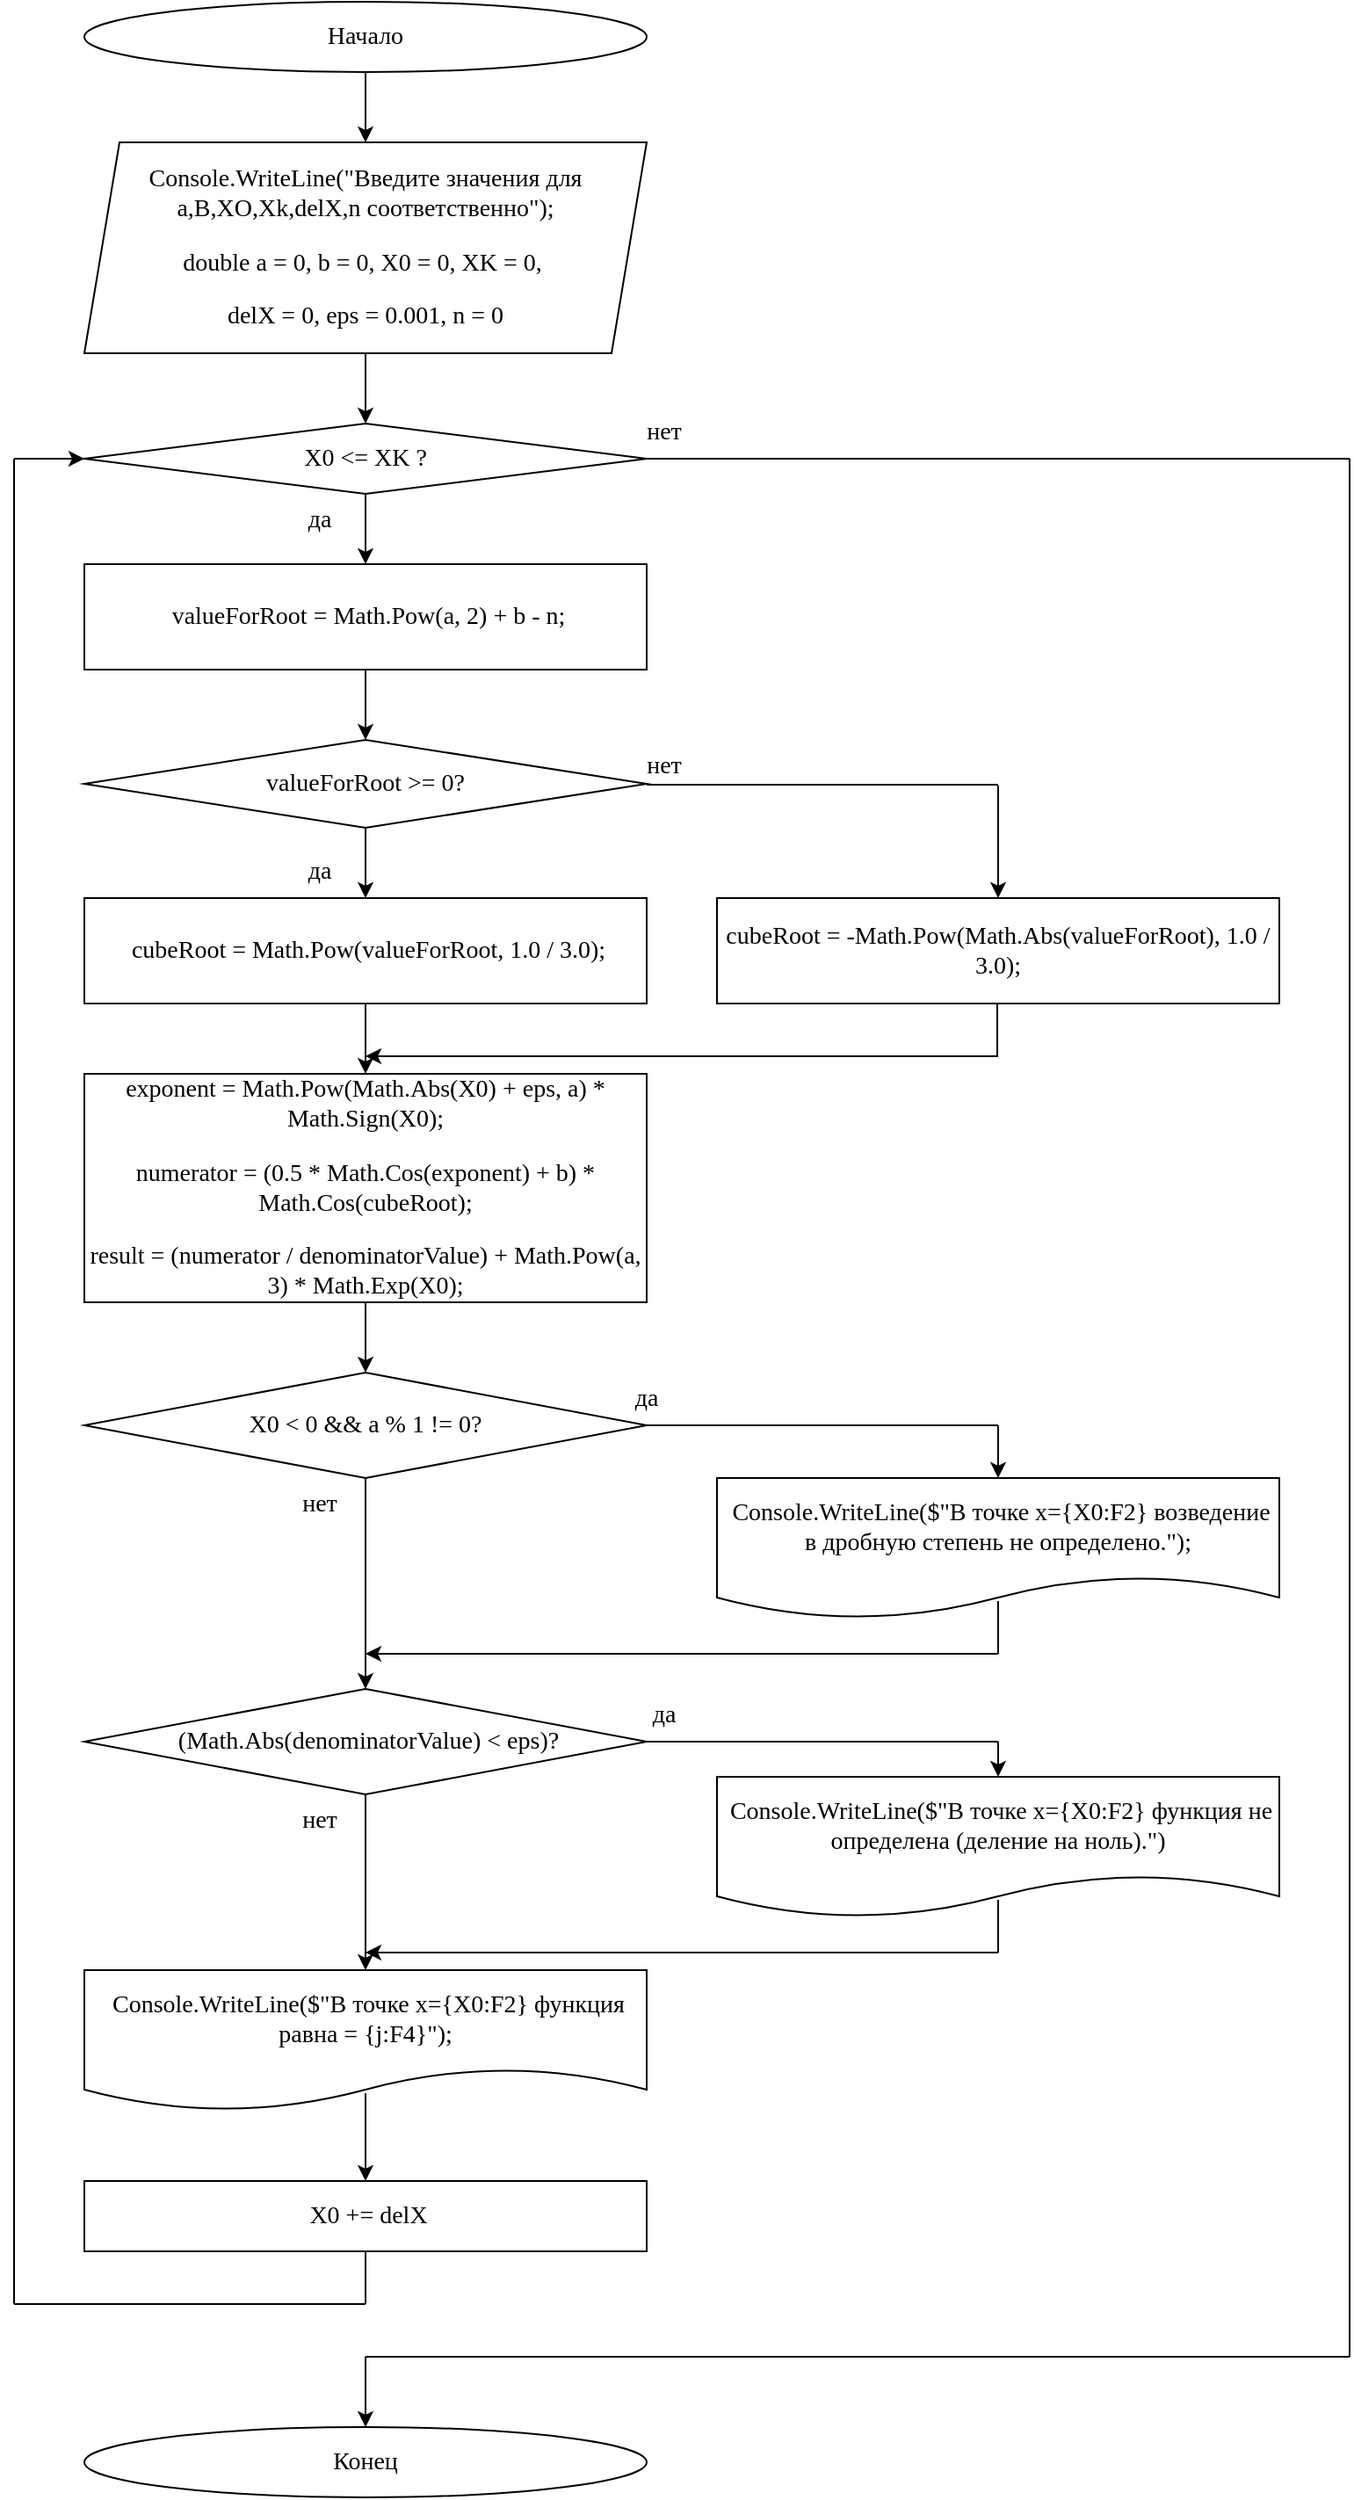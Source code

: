 <mxfile version="26.1.1">
  <diagram name="Страница — 1" id="DdyoLKUv60fv7VQdcR84">
    <mxGraphModel dx="1434" dy="791" grid="1" gridSize="10" guides="1" tooltips="1" connect="1" arrows="1" fold="1" page="1" pageScale="1" pageWidth="827" pageHeight="1169" math="0" shadow="0">
      <root>
        <mxCell id="0" />
        <mxCell id="1" parent="0" />
        <mxCell id="n1xbQwnH4i2rBIVr2vaq-2" value="" style="edgeStyle=orthogonalEdgeStyle;rounded=0;orthogonalLoop=1;jettySize=auto;html=1;fontFamily=Times New Roman;fontSize=14;" parent="1" source="bnACumZAh6A-GPEMyJIv-1" target="bnACumZAh6A-GPEMyJIv-15" edge="1">
          <mxGeometry relative="1" as="geometry" />
        </mxCell>
        <mxCell id="bnACumZAh6A-GPEMyJIv-1" value="Начало" style="ellipse;whiteSpace=wrap;html=1;fontFamily=Times New Roman;fontSize=14;" parent="1" vertex="1">
          <mxGeometry x="280" y="280" width="320" height="40" as="geometry" />
        </mxCell>
        <mxCell id="bnACumZAh6A-GPEMyJIv-15" value="&lt;p class=&quot;MsoNormal&quot;&gt;&lt;span style=&quot;background: rgb(255, 255, 255);&quot;&gt;Console&lt;/span&gt;&lt;span style=&quot;background: rgb(255, 255, 255);&quot;&gt;.WriteLine(&lt;/span&gt;&lt;span style=&quot;background: rgb(255, 255, 255);&quot;&gt;&quot;Введите значения для a,B,XO,Xk,delX,n соответственно&quot;&lt;/span&gt;&lt;span style=&quot;background: rgb(255, 255, 255);&quot;&gt;);&lt;/span&gt;&lt;/p&gt;&lt;p class=&quot;MsoNormal&quot;&gt;&lt;span style=&quot;color: light-dark(rgb(0, 0, 0), rgb(255, 255, 255)); background: rgb(255, 255, 255);&quot;&gt;double&lt;/span&gt;&lt;span style=&quot;color: light-dark(rgb(0, 0, 0), rgb(255, 255, 255)); background: rgb(255, 255, 255);&quot;&gt;&amp;nbsp;a = 0, b = 0, X0 = 0, XK = 0,&amp;nbsp;&lt;/span&gt;&lt;/p&gt;&lt;p class=&quot;MsoNormal&quot;&gt;&lt;span style=&quot;color: light-dark(rgb(0, 0, 0), rgb(255, 255, 255)); background: rgb(255, 255, 255);&quot;&gt;delX = 0, eps = 0.001, n = 0&lt;/span&gt;&lt;/p&gt;" style="shape=parallelogram;perimeter=parallelogramPerimeter;whiteSpace=wrap;html=1;fixedSize=1;fontFamily=Times New Roman;fontSize=14;" parent="1" vertex="1">
          <mxGeometry x="280" y="360" width="320" height="120" as="geometry" />
        </mxCell>
        <mxCell id="3u93coA4F01fra3XvXcx-12" value="" style="edgeStyle=orthogonalEdgeStyle;rounded=0;orthogonalLoop=1;jettySize=auto;html=1;fontFamily=Times New Roman;fontSize=14;" parent="1" source="bnACumZAh6A-GPEMyJIv-21" target="3u93coA4F01fra3XvXcx-2" edge="1">
          <mxGeometry relative="1" as="geometry" />
        </mxCell>
        <mxCell id="bnACumZAh6A-GPEMyJIv-21" value="X0 &amp;lt;= XK ?" style="rhombus;whiteSpace=wrap;html=1;fontFamily=Times New Roman;fontSize=14;" parent="1" vertex="1">
          <mxGeometry x="280" y="520" width="320" height="40" as="geometry" />
        </mxCell>
        <mxCell id="obwopDodG0SqcmIw1uLM-30" value="" style="edgeStyle=orthogonalEdgeStyle;rounded=0;orthogonalLoop=1;jettySize=auto;html=1;fontFamily=Times New Roman;fontSize=14;" parent="1" source="bnACumZAh6A-GPEMyJIv-23" target="obwopDodG0SqcmIw1uLM-24" edge="1">
          <mxGeometry relative="1" as="geometry" />
        </mxCell>
        <mxCell id="bnACumZAh6A-GPEMyJIv-23" value="&lt;p class=&quot;MsoNormal&quot;&gt;exponent = Math.Pow(Math.Abs(X0) + eps, a) * Math.Sign(X0);&lt;/p&gt;&lt;p class=&quot;MsoNormal&quot;&gt;numerator = (0.5 * Math.Cos(exponent) + b) * Math.Cos(cubeRoot);&lt;/p&gt;&lt;p class=&quot;MsoNormal&quot;&gt;result = (numerator / denominatorValue) + Math.Pow(a, 3) * Math.Exp(X0);&lt;/p&gt;" style="rounded=0;whiteSpace=wrap;html=1;fontFamily=Times New Roman;fontSize=14;" parent="1" vertex="1">
          <mxGeometry x="280" y="890" width="320" height="130" as="geometry" />
        </mxCell>
        <mxCell id="bnACumZAh6A-GPEMyJIv-29" value="&lt;p class=&quot;MsoNormal&quot;&gt;&lt;font&gt;&lt;span style=&quot;background: rgb(255, 255, 255);&quot;&gt;&amp;nbsp;&lt;/span&gt;&lt;span style=&quot;background: rgb(255, 255, 255);&quot;&gt;Console&lt;/span&gt;&lt;span style=&quot;background: rgb(255, 255, 255);&quot;&gt;.WriteLine(&lt;/span&gt;&lt;span style=&quot;background: rgb(255, 255, 255);&quot;&gt;$&quot;В точке x=&lt;/span&gt;&lt;span style=&quot;background: rgb(255, 255, 255);&quot;&gt;{X0:&lt;/span&gt;&lt;span style=&quot;background: rgb(255, 255, 255);&quot;&gt;F2&lt;/span&gt;&lt;span style=&quot;background: rgb(255, 255, 255);&quot;&gt;}&lt;/span&gt;&lt;span style=&quot;background: rgb(255, 255, 255);&quot;&gt;&amp;nbsp;функция равна = &lt;/span&gt;&lt;span style=&quot;background: rgb(255, 255, 255);&quot;&gt;{j:&lt;/span&gt;&lt;span style=&quot;background: rgb(255, 255, 255);&quot;&gt;F4&lt;/span&gt;&lt;span style=&quot;background: rgb(255, 255, 255);&quot;&gt;}&lt;/span&gt;&lt;span style=&quot;background: rgb(255, 255, 255);&quot;&gt;&quot;&lt;/span&gt;&lt;span style=&quot;background: rgb(255, 255, 255);&quot;&gt;);&lt;/span&gt;&lt;/font&gt;&lt;span style=&quot;background: rgb(255, 255, 255);&quot;&gt;&lt;/span&gt;&lt;/p&gt;" style="shape=document;whiteSpace=wrap;html=1;boundedLbl=1;fontFamily=Times New Roman;fontSize=14;" parent="1" vertex="1">
          <mxGeometry x="280" y="1400" width="320" height="80" as="geometry" />
        </mxCell>
        <mxCell id="bnACumZAh6A-GPEMyJIv-33" value="&lt;font&gt;&amp;nbsp;X0 += delX&lt;/font&gt;" style="rounded=0;whiteSpace=wrap;html=1;fontFamily=Times New Roman;fontSize=14;" parent="1" vertex="1">
          <mxGeometry x="280" y="1520" width="320" height="40" as="geometry" />
        </mxCell>
        <mxCell id="bnACumZAh6A-GPEMyJIv-46" value="&lt;font&gt;Конец&lt;/font&gt;" style="ellipse;whiteSpace=wrap;html=1;fontFamily=Times New Roman;fontSize=14;" parent="1" vertex="1">
          <mxGeometry x="280" y="1660" width="320" height="40" as="geometry" />
        </mxCell>
        <mxCell id="3u93coA4F01fra3XvXcx-13" value="" style="edgeStyle=orthogonalEdgeStyle;rounded=0;orthogonalLoop=1;jettySize=auto;html=1;fontFamily=Times New Roman;fontSize=14;" parent="1" source="3u93coA4F01fra3XvXcx-2" target="3u93coA4F01fra3XvXcx-3" edge="1">
          <mxGeometry relative="1" as="geometry" />
        </mxCell>
        <mxCell id="3u93coA4F01fra3XvXcx-2" value="&lt;div&gt;&amp;nbsp;valueForRoot = Math.Pow(a, 2) + b - n;&lt;/div&gt;" style="rounded=0;whiteSpace=wrap;html=1;fontFamily=Times New Roman;fontSize=14;" parent="1" vertex="1">
          <mxGeometry x="280" y="600" width="320" height="60" as="geometry" />
        </mxCell>
        <mxCell id="3u93coA4F01fra3XvXcx-14" value="" style="edgeStyle=orthogonalEdgeStyle;rounded=0;orthogonalLoop=1;jettySize=auto;html=1;fontFamily=Times New Roman;fontSize=14;" parent="1" source="3u93coA4F01fra3XvXcx-3" target="3u93coA4F01fra3XvXcx-4" edge="1">
          <mxGeometry relative="1" as="geometry" />
        </mxCell>
        <mxCell id="3u93coA4F01fra3XvXcx-3" value="valueForRoot &amp;gt;= 0?" style="rhombus;whiteSpace=wrap;html=1;fontFamily=Times New Roman;fontSize=14;" parent="1" vertex="1">
          <mxGeometry x="280" y="700" width="320" height="50" as="geometry" />
        </mxCell>
        <mxCell id="3u93coA4F01fra3XvXcx-4" value="&amp;nbsp;cubeRoot = Math.Pow(valueForRoot, 1.0 / 3.0);" style="rounded=0;whiteSpace=wrap;html=1;fontFamily=Times New Roman;fontSize=14;" parent="1" vertex="1">
          <mxGeometry x="280" y="790" width="320" height="60" as="geometry" />
        </mxCell>
        <mxCell id="3u93coA4F01fra3XvXcx-5" value="" style="endArrow=none;html=1;rounded=0;fontFamily=Times New Roman;fontSize=14;" parent="1" edge="1">
          <mxGeometry width="50" height="50" relative="1" as="geometry">
            <mxPoint x="600" y="725.5" as="sourcePoint" />
            <mxPoint x="800" y="725.5" as="targetPoint" />
            <Array as="points">
              <mxPoint x="700" y="725.5" />
            </Array>
          </mxGeometry>
        </mxCell>
        <mxCell id="3u93coA4F01fra3XvXcx-6" value="cubeRoot = -Math.Pow(Math.Abs(valueForRoot), 1.0 / 3.0);" style="rounded=0;whiteSpace=wrap;html=1;fontFamily=Times New Roman;fontSize=14;" parent="1" vertex="1">
          <mxGeometry x="640" y="790" width="320" height="60" as="geometry" />
        </mxCell>
        <mxCell id="3u93coA4F01fra3XvXcx-8" value="" style="endArrow=none;html=1;rounded=0;fontFamily=Times New Roman;fontSize=14;" parent="1" edge="1">
          <mxGeometry width="50" height="50" relative="1" as="geometry">
            <mxPoint x="799.5" y="880" as="sourcePoint" />
            <mxPoint x="799.5" y="850" as="targetPoint" />
          </mxGeometry>
        </mxCell>
        <mxCell id="3u93coA4F01fra3XvXcx-22" value="" style="endArrow=classic;html=1;rounded=0;entryX=0;entryY=0.5;entryDx=0;entryDy=0;fontFamily=Times New Roman;fontSize=14;" parent="1" target="bnACumZAh6A-GPEMyJIv-21" edge="1">
          <mxGeometry width="50" height="50" relative="1" as="geometry">
            <mxPoint x="240" y="540" as="sourcePoint" />
            <mxPoint x="290" y="490" as="targetPoint" />
          </mxGeometry>
        </mxCell>
        <mxCell id="3u93coA4F01fra3XvXcx-29" value="&lt;font&gt;нет&lt;/font&gt;" style="text;html=1;align=center;verticalAlign=middle;whiteSpace=wrap;rounded=0;fontFamily=Times New Roman;fontSize=14;" parent="1" vertex="1">
          <mxGeometry x="580" y="510" width="60" height="30" as="geometry" />
        </mxCell>
        <mxCell id="3u93coA4F01fra3XvXcx-30" value="&lt;font&gt;да&lt;/font&gt;" style="text;html=1;align=center;verticalAlign=middle;whiteSpace=wrap;rounded=0;fontFamily=Times New Roman;fontSize=14;" parent="1" vertex="1">
          <mxGeometry x="384" y="560" width="60" height="30" as="geometry" />
        </mxCell>
        <mxCell id="3u93coA4F01fra3XvXcx-31" value="&lt;font&gt;нет&lt;/font&gt;" style="text;html=1;align=center;verticalAlign=middle;whiteSpace=wrap;rounded=0;fontFamily=Times New Roman;fontSize=14;" parent="1" vertex="1">
          <mxGeometry x="580" y="700" width="60" height="30" as="geometry" />
        </mxCell>
        <mxCell id="3u93coA4F01fra3XvXcx-32" value="&lt;font&gt;да&lt;/font&gt;" style="text;html=1;align=center;verticalAlign=middle;whiteSpace=wrap;rounded=0;fontFamily=Times New Roman;fontSize=14;" parent="1" vertex="1">
          <mxGeometry x="384" y="760" width="60" height="30" as="geometry" />
        </mxCell>
        <mxCell id="n1xbQwnH4i2rBIVr2vaq-4" value="" style="endArrow=classic;html=1;rounded=0;entryX=0.5;entryY=0;entryDx=0;entryDy=0;fontFamily=Times New Roman;fontSize=14;" parent="1" target="bnACumZAh6A-GPEMyJIv-21" edge="1">
          <mxGeometry width="50" height="50" relative="1" as="geometry">
            <mxPoint x="440" y="480" as="sourcePoint" />
            <mxPoint x="490" y="430" as="targetPoint" />
          </mxGeometry>
        </mxCell>
        <mxCell id="n1xbQwnH4i2rBIVr2vaq-10" value="&lt;p class=&quot;MsoNormal&quot;&gt;&lt;span style=&quot;background-color: rgb(255, 255, 255);&quot;&gt;&amp;nbsp;Console.WriteLine($&quot;В точке x={X0:F2} функция не определена (деление на ноль).&quot;)&lt;/span&gt;&lt;/p&gt;" style="shape=document;whiteSpace=wrap;html=1;boundedLbl=1;fontFamily=Times New Roman;fontSize=14;" parent="1" vertex="1">
          <mxGeometry x="640" y="1290" width="320" height="80" as="geometry" />
        </mxCell>
        <mxCell id="n1xbQwnH4i2rBIVr2vaq-12" value="" style="endArrow=classic;html=1;rounded=0;fontFamily=Times New Roman;fontSize=14;" parent="1" edge="1">
          <mxGeometry width="50" height="50" relative="1" as="geometry">
            <mxPoint x="800" y="880" as="sourcePoint" />
            <mxPoint x="440" y="880" as="targetPoint" />
          </mxGeometry>
        </mxCell>
        <mxCell id="n1xbQwnH4i2rBIVr2vaq-33" value="" style="endArrow=none;html=1;rounded=0;fontFamily=Times New Roman;fontSize=14;" parent="1" edge="1">
          <mxGeometry width="50" height="50" relative="1" as="geometry">
            <mxPoint x="600" y="540" as="sourcePoint" />
            <mxPoint x="1000" y="540" as="targetPoint" />
          </mxGeometry>
        </mxCell>
        <mxCell id="obwopDodG0SqcmIw1uLM-1" value="&amp;nbsp;(Math.Abs(denominatorValue) &amp;lt; eps)?" style="rhombus;whiteSpace=wrap;html=1;fontFamily=Times New Roman;fontSize=14;" parent="1" vertex="1">
          <mxGeometry x="280" y="1240" width="320" height="60" as="geometry" />
        </mxCell>
        <mxCell id="obwopDodG0SqcmIw1uLM-29" value="" style="edgeStyle=orthogonalEdgeStyle;rounded=0;orthogonalLoop=1;jettySize=auto;html=1;fontFamily=Times New Roman;fontSize=14;" parent="1" source="obwopDodG0SqcmIw1uLM-24" target="obwopDodG0SqcmIw1uLM-1" edge="1">
          <mxGeometry relative="1" as="geometry" />
        </mxCell>
        <mxCell id="obwopDodG0SqcmIw1uLM-24" value="X0 &amp;lt; 0 &amp;amp;&amp;amp; a % 1 != 0?" style="rhombus;whiteSpace=wrap;html=1;fontFamily=Times New Roman;fontSize=14;" parent="1" vertex="1">
          <mxGeometry x="280" y="1060" width="320" height="60" as="geometry" />
        </mxCell>
        <mxCell id="obwopDodG0SqcmIw1uLM-25" value="&lt;p class=&quot;MsoNormal&quot;&gt;&lt;span style=&quot;background-color: rgb(255, 255, 255);&quot;&gt;&amp;nbsp;Console.WriteLine($&quot;В точке x={X0:F2} возведение в дробную степень не определено.&quot;);&lt;/span&gt;&lt;/p&gt;" style="shape=document;whiteSpace=wrap;html=1;boundedLbl=1;fontFamily=Times New Roman;fontSize=14;" parent="1" vertex="1">
          <mxGeometry x="640" y="1120" width="320" height="80" as="geometry" />
        </mxCell>
        <mxCell id="obwopDodG0SqcmIw1uLM-26" value="" style="endArrow=none;html=1;rounded=0;fontFamily=Times New Roman;fontSize=14;" parent="1" edge="1">
          <mxGeometry width="50" height="50" relative="1" as="geometry">
            <mxPoint x="600" y="1090" as="sourcePoint" />
            <mxPoint x="800" y="1090" as="targetPoint" />
            <Array as="points">
              <mxPoint x="700" y="1090" />
            </Array>
          </mxGeometry>
        </mxCell>
        <mxCell id="obwopDodG0SqcmIw1uLM-31" value="" style="endArrow=classic;html=1;rounded=0;fontFamily=Times New Roman;fontSize=14;" parent="1" edge="1">
          <mxGeometry width="50" height="50" relative="1" as="geometry">
            <mxPoint x="800" y="1220" as="sourcePoint" />
            <mxPoint x="440" y="1220" as="targetPoint" />
          </mxGeometry>
        </mxCell>
        <mxCell id="obwopDodG0SqcmIw1uLM-48" value="да" style="text;html=1;align=center;verticalAlign=middle;whiteSpace=wrap;rounded=0;fontFamily=Times New Roman;fontSize=14;" parent="1" vertex="1">
          <mxGeometry x="570" y="1060" width="60" height="30" as="geometry" />
        </mxCell>
        <mxCell id="obwopDodG0SqcmIw1uLM-49" value="нет" style="text;html=1;align=center;verticalAlign=middle;whiteSpace=wrap;rounded=0;fontFamily=Times New Roman;fontSize=14;" parent="1" vertex="1">
          <mxGeometry x="384" y="1120" width="60" height="30" as="geometry" />
        </mxCell>
        <mxCell id="obwopDodG0SqcmIw1uLM-50" value="да" style="text;html=1;align=center;verticalAlign=middle;whiteSpace=wrap;rounded=0;fontFamily=Times New Roman;fontSize=14;" parent="1" vertex="1">
          <mxGeometry x="580" y="1240" width="60" height="30" as="geometry" />
        </mxCell>
        <mxCell id="obwopDodG0SqcmIw1uLM-51" value="нет" style="text;html=1;align=center;verticalAlign=middle;whiteSpace=wrap;rounded=0;fontFamily=Times New Roman;fontSize=14;" parent="1" vertex="1">
          <mxGeometry x="384" y="1300" width="60" height="30" as="geometry" />
        </mxCell>
        <mxCell id="QnjXESrNDZajvRV2NB1a-2" value="" style="endArrow=classic;html=1;rounded=0;entryX=0.5;entryY=0;entryDx=0;entryDy=0;" edge="1" parent="1" target="obwopDodG0SqcmIw1uLM-25">
          <mxGeometry width="50" height="50" relative="1" as="geometry">
            <mxPoint x="800" y="1090" as="sourcePoint" />
            <mxPoint x="850" y="1050" as="targetPoint" />
          </mxGeometry>
        </mxCell>
        <mxCell id="QnjXESrNDZajvRV2NB1a-3" value="" style="endArrow=classic;html=1;rounded=0;entryX=0.5;entryY=0;entryDx=0;entryDy=0;" edge="1" parent="1" target="3u93coA4F01fra3XvXcx-6">
          <mxGeometry width="50" height="50" relative="1" as="geometry">
            <mxPoint x="800" y="726" as="sourcePoint" />
            <mxPoint x="850" y="676" as="targetPoint" />
          </mxGeometry>
        </mxCell>
        <mxCell id="QnjXESrNDZajvRV2NB1a-5" value="" style="endArrow=classic;html=1;rounded=0;entryX=0.5;entryY=0;entryDx=0;entryDy=0;" edge="1" parent="1" target="bnACumZAh6A-GPEMyJIv-23">
          <mxGeometry width="50" height="50" relative="1" as="geometry">
            <mxPoint x="440" y="850" as="sourcePoint" />
            <mxPoint x="490" y="800" as="targetPoint" />
          </mxGeometry>
        </mxCell>
        <mxCell id="QnjXESrNDZajvRV2NB1a-7" value="" style="endArrow=classic;html=1;rounded=0;entryX=0.5;entryY=0;entryDx=0;entryDy=0;" edge="1" parent="1" target="bnACumZAh6A-GPEMyJIv-29">
          <mxGeometry width="50" height="50" relative="1" as="geometry">
            <mxPoint x="440" y="1300" as="sourcePoint" />
            <mxPoint x="490" y="1250" as="targetPoint" />
          </mxGeometry>
        </mxCell>
        <mxCell id="QnjXESrNDZajvRV2NB1a-8" value="" style="endArrow=none;html=1;rounded=0;" edge="1" parent="1">
          <mxGeometry width="50" height="50" relative="1" as="geometry">
            <mxPoint x="600" y="1270" as="sourcePoint" />
            <mxPoint x="800" y="1270" as="targetPoint" />
          </mxGeometry>
        </mxCell>
        <mxCell id="QnjXESrNDZajvRV2NB1a-9" value="" style="endArrow=classic;html=1;rounded=0;entryX=0.5;entryY=0;entryDx=0;entryDy=0;" edge="1" parent="1" target="n1xbQwnH4i2rBIVr2vaq-10">
          <mxGeometry width="50" height="50" relative="1" as="geometry">
            <mxPoint x="800" y="1270" as="sourcePoint" />
            <mxPoint x="850" y="1220" as="targetPoint" />
          </mxGeometry>
        </mxCell>
        <mxCell id="QnjXESrNDZajvRV2NB1a-10" value="" style="endArrow=none;html=1;rounded=0;" edge="1" parent="1">
          <mxGeometry width="50" height="50" relative="1" as="geometry">
            <mxPoint x="800" y="1360" as="sourcePoint" />
            <mxPoint x="800" y="1390" as="targetPoint" />
          </mxGeometry>
        </mxCell>
        <mxCell id="QnjXESrNDZajvRV2NB1a-11" value="" style="endArrow=classic;html=1;rounded=0;" edge="1" parent="1">
          <mxGeometry width="50" height="50" relative="1" as="geometry">
            <mxPoint x="800" y="1390" as="sourcePoint" />
            <mxPoint x="440" y="1390" as="targetPoint" />
          </mxGeometry>
        </mxCell>
        <mxCell id="QnjXESrNDZajvRV2NB1a-12" value="" style="endArrow=classic;html=1;rounded=0;entryX=0.5;entryY=0;entryDx=0;entryDy=0;" edge="1" parent="1" target="bnACumZAh6A-GPEMyJIv-33">
          <mxGeometry width="50" height="50" relative="1" as="geometry">
            <mxPoint x="440" y="1470" as="sourcePoint" />
            <mxPoint x="490" y="1420" as="targetPoint" />
          </mxGeometry>
        </mxCell>
        <mxCell id="QnjXESrNDZajvRV2NB1a-13" value="" style="endArrow=none;html=1;rounded=0;" edge="1" parent="1">
          <mxGeometry width="50" height="50" relative="1" as="geometry">
            <mxPoint x="440" y="1590" as="sourcePoint" />
            <mxPoint x="440" y="1560" as="targetPoint" />
          </mxGeometry>
        </mxCell>
        <mxCell id="QnjXESrNDZajvRV2NB1a-14" value="" style="endArrow=none;html=1;rounded=0;" edge="1" parent="1">
          <mxGeometry width="50" height="50" relative="1" as="geometry">
            <mxPoint x="240" y="1590" as="sourcePoint" />
            <mxPoint x="440" y="1590" as="targetPoint" />
          </mxGeometry>
        </mxCell>
        <mxCell id="QnjXESrNDZajvRV2NB1a-15" value="" style="endArrow=none;html=1;rounded=0;" edge="1" parent="1">
          <mxGeometry width="50" height="50" relative="1" as="geometry">
            <mxPoint x="240" y="1590" as="sourcePoint" />
            <mxPoint x="240" y="540" as="targetPoint" />
          </mxGeometry>
        </mxCell>
        <mxCell id="QnjXESrNDZajvRV2NB1a-16" value="" style="endArrow=none;html=1;rounded=0;" edge="1" parent="1">
          <mxGeometry width="50" height="50" relative="1" as="geometry">
            <mxPoint x="1000" y="1620" as="sourcePoint" />
            <mxPoint x="1000" y="540" as="targetPoint" />
          </mxGeometry>
        </mxCell>
        <mxCell id="QnjXESrNDZajvRV2NB1a-17" value="" style="endArrow=none;html=1;rounded=0;" edge="1" parent="1">
          <mxGeometry width="50" height="50" relative="1" as="geometry">
            <mxPoint x="440" y="1620" as="sourcePoint" />
            <mxPoint x="1000" y="1620" as="targetPoint" />
          </mxGeometry>
        </mxCell>
        <mxCell id="QnjXESrNDZajvRV2NB1a-18" value="" style="endArrow=classic;html=1;rounded=0;entryX=0.5;entryY=0;entryDx=0;entryDy=0;" edge="1" parent="1" target="bnACumZAh6A-GPEMyJIv-46">
          <mxGeometry width="50" height="50" relative="1" as="geometry">
            <mxPoint x="440" y="1620" as="sourcePoint" />
            <mxPoint x="490" y="1570" as="targetPoint" />
          </mxGeometry>
        </mxCell>
        <mxCell id="QnjXESrNDZajvRV2NB1a-19" value="" style="endArrow=none;html=1;rounded=0;" edge="1" parent="1">
          <mxGeometry width="50" height="50" relative="1" as="geometry">
            <mxPoint x="800" y="1220" as="sourcePoint" />
            <mxPoint x="800" y="1190" as="targetPoint" />
          </mxGeometry>
        </mxCell>
      </root>
    </mxGraphModel>
  </diagram>
</mxfile>
